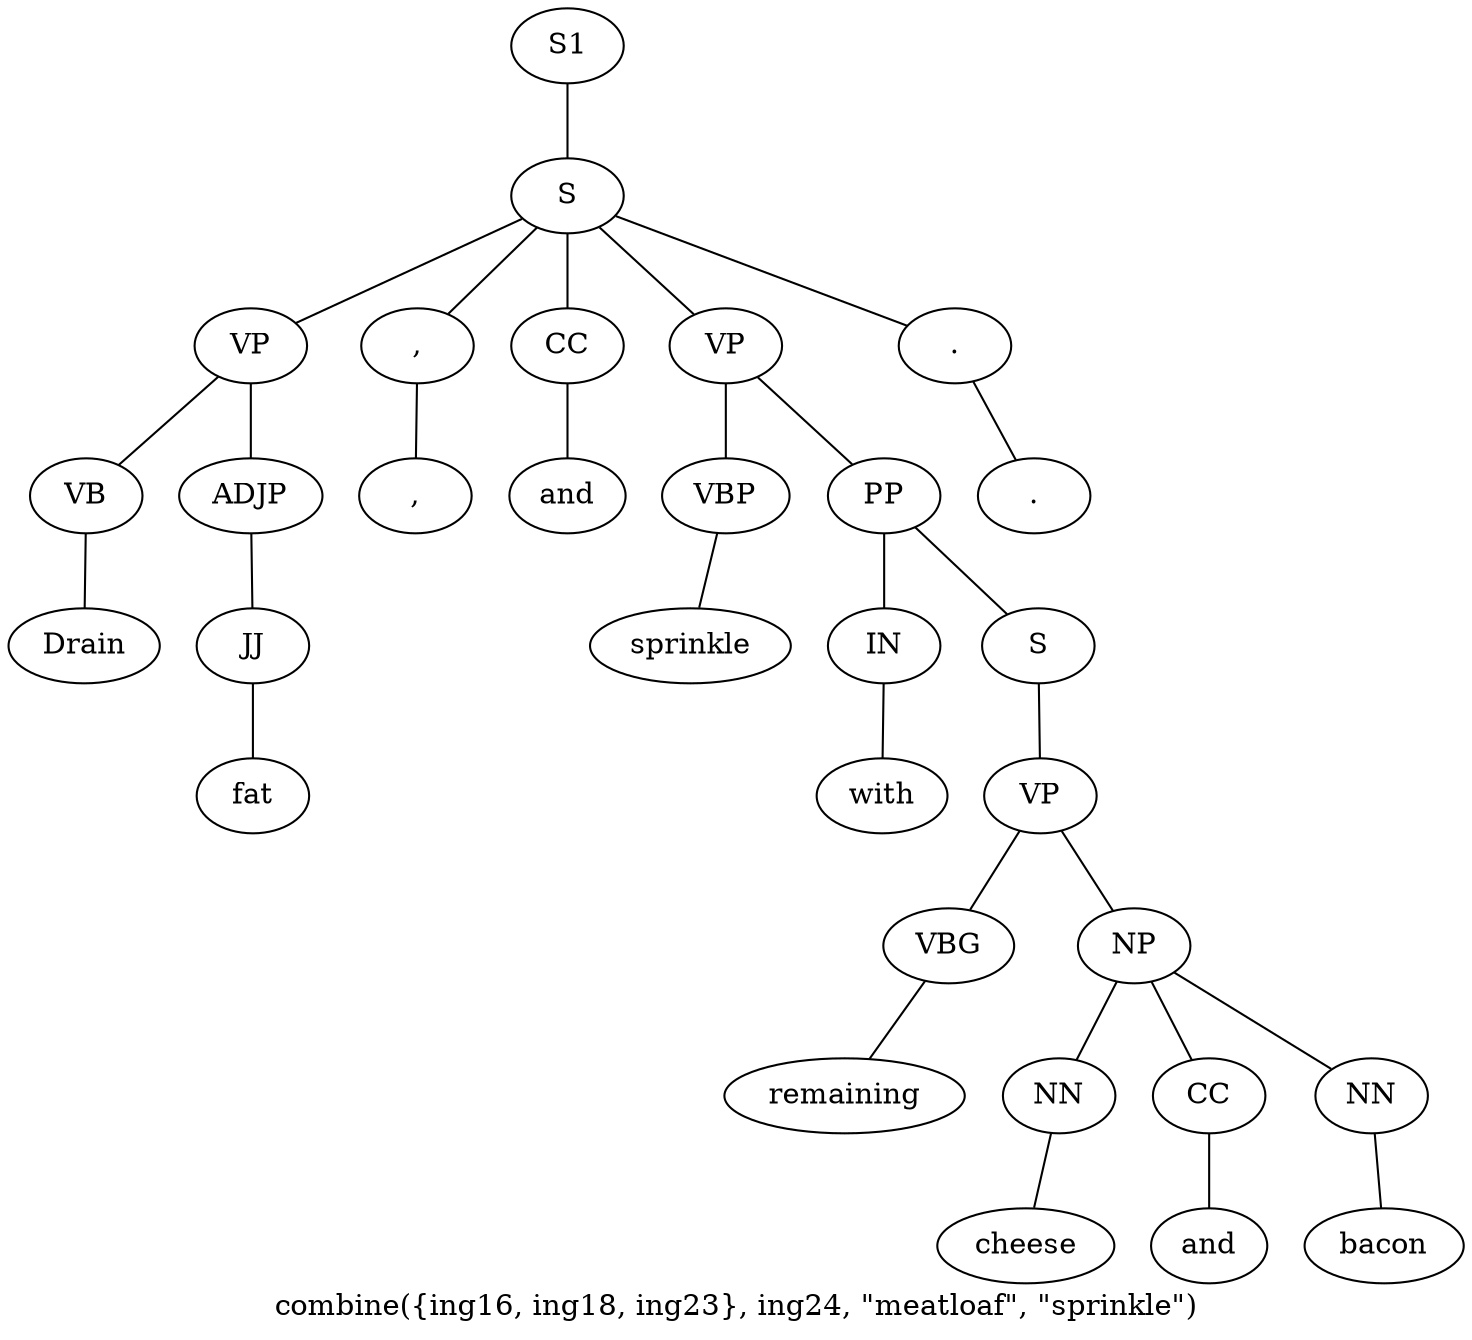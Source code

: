graph SyntaxGraph {
	label = "combine({ing16, ing18, ing23}, ing24, \"meatloaf\", \"sprinkle\")";
	Node0 [label="S1"];
	Node1 [label="S"];
	Node2 [label="VP"];
	Node3 [label="VB"];
	Node4 [label="Drain"];
	Node5 [label="ADJP"];
	Node6 [label="JJ"];
	Node7 [label="fat"];
	Node8 [label=","];
	Node9 [label=","];
	Node10 [label="CC"];
	Node11 [label="and"];
	Node12 [label="VP"];
	Node13 [label="VBP"];
	Node14 [label="sprinkle"];
	Node15 [label="PP"];
	Node16 [label="IN"];
	Node17 [label="with"];
	Node18 [label="S"];
	Node19 [label="VP"];
	Node20 [label="VBG"];
	Node21 [label="remaining"];
	Node22 [label="NP"];
	Node23 [label="NN"];
	Node24 [label="cheese"];
	Node25 [label="CC"];
	Node26 [label="and"];
	Node27 [label="NN"];
	Node28 [label="bacon"];
	Node29 [label="."];
	Node30 [label="."];

	Node0 -- Node1;
	Node1 -- Node2;
	Node1 -- Node8;
	Node1 -- Node10;
	Node1 -- Node12;
	Node1 -- Node29;
	Node2 -- Node3;
	Node2 -- Node5;
	Node3 -- Node4;
	Node5 -- Node6;
	Node6 -- Node7;
	Node8 -- Node9;
	Node10 -- Node11;
	Node12 -- Node13;
	Node12 -- Node15;
	Node13 -- Node14;
	Node15 -- Node16;
	Node15 -- Node18;
	Node16 -- Node17;
	Node18 -- Node19;
	Node19 -- Node20;
	Node19 -- Node22;
	Node20 -- Node21;
	Node22 -- Node23;
	Node22 -- Node25;
	Node22 -- Node27;
	Node23 -- Node24;
	Node25 -- Node26;
	Node27 -- Node28;
	Node29 -- Node30;
}